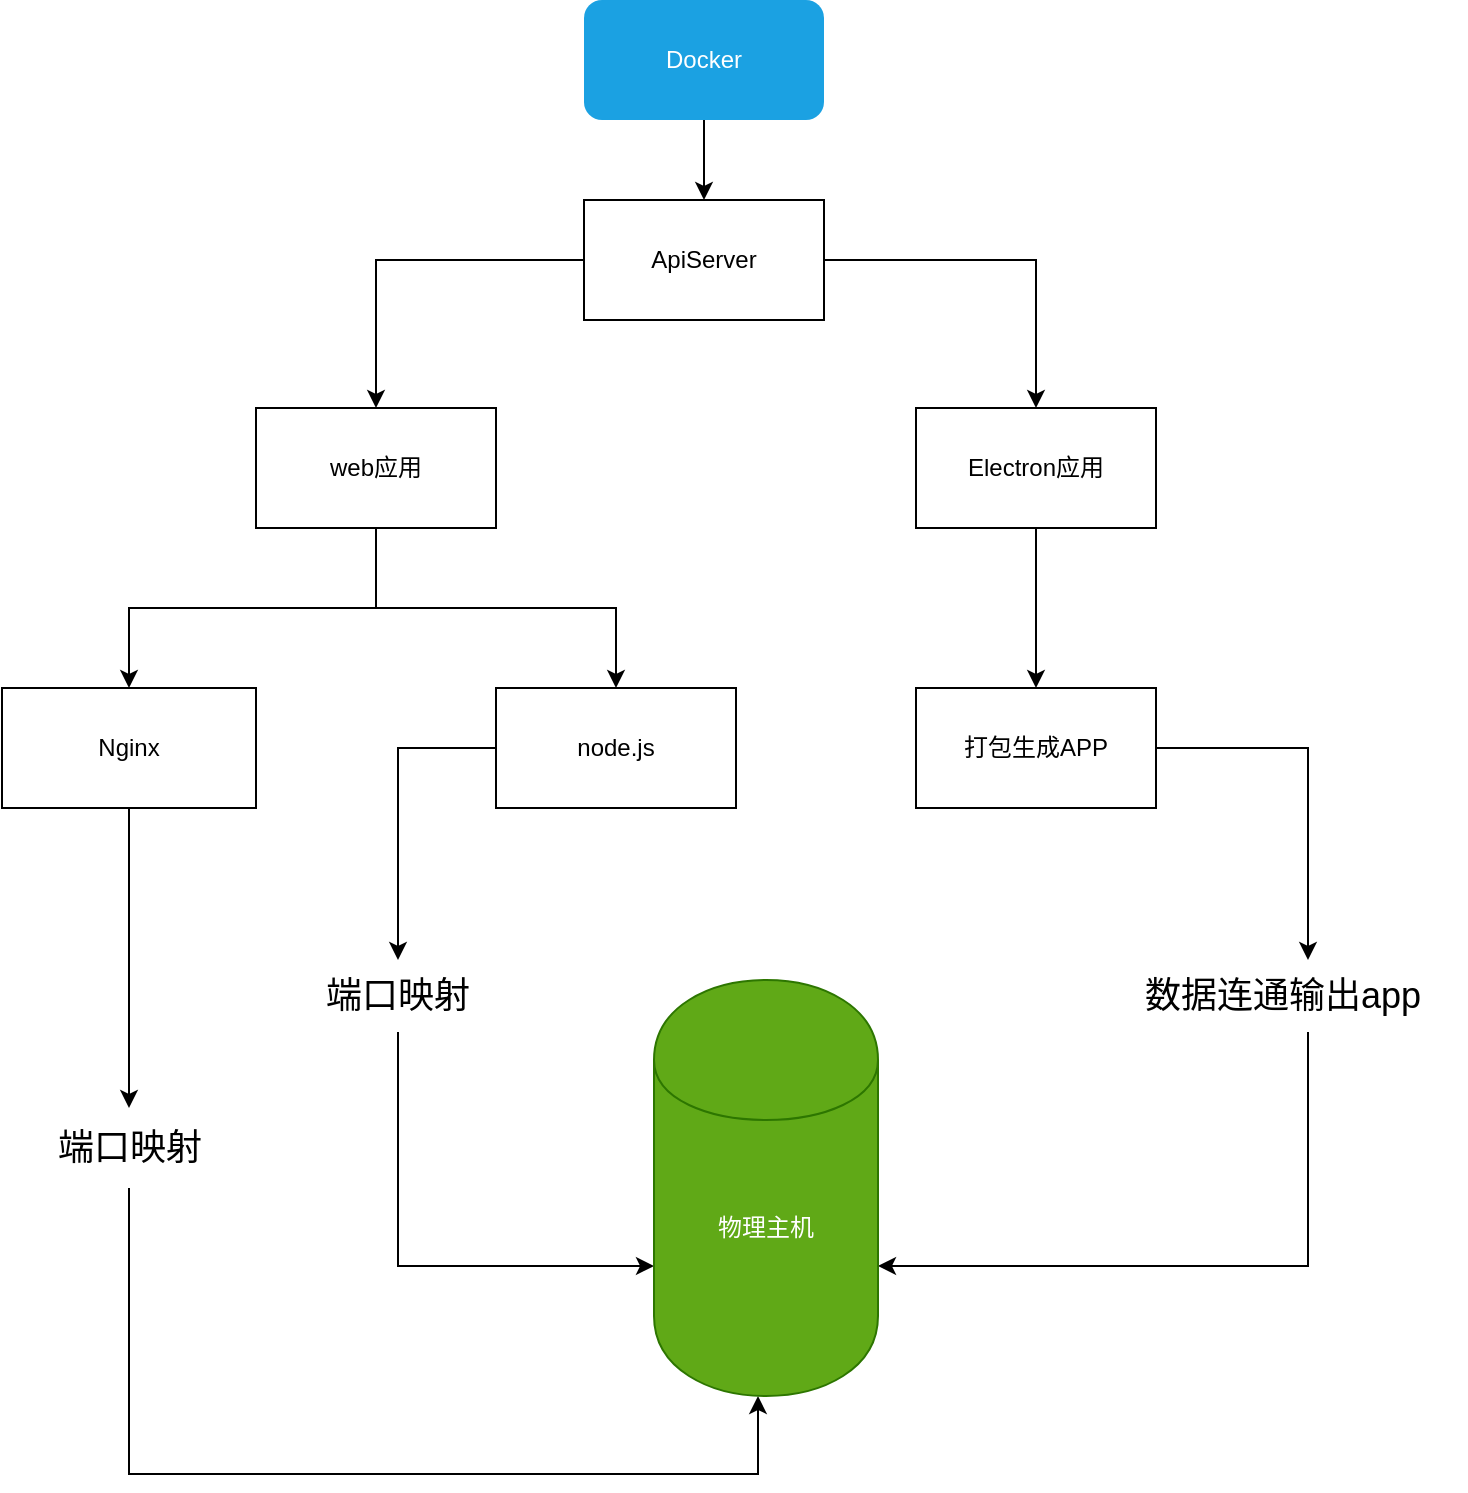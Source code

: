 <mxfile version="13.1.3">
    <diagram id="6hGFLwfOUW9BJ-s0fimq" name="Page-1">
        <mxGraphModel dx="1199" dy="1012" grid="1" gridSize="13" guides="1" tooltips="1" connect="1" arrows="1" fold="1" page="1" pageScale="1" pageWidth="827" pageHeight="1169" background="none" math="0" shadow="0">
            <root>
                <mxCell id="0"/>
                <mxCell id="1" parent="0"/>
                <mxCell id="11" value="" style="edgeStyle=orthogonalEdgeStyle;rounded=0;orthogonalLoop=1;jettySize=auto;html=1;" edge="1" parent="1" source="2" target="10">
                    <mxGeometry relative="1" as="geometry">
                        <Array as="points">
                            <mxPoint x="605" y="160"/>
                        </Array>
                    </mxGeometry>
                </mxCell>
                <mxCell id="13" value="" style="edgeStyle=orthogonalEdgeStyle;rounded=0;orthogonalLoop=1;jettySize=auto;html=1;" edge="1" parent="1" source="2" target="12">
                    <mxGeometry relative="1" as="geometry"/>
                </mxCell>
                <mxCell id="2" value="ApiServer" style="rounded=0;whiteSpace=wrap;html=1;" vertex="1" parent="1">
                    <mxGeometry x="379" y="130" width="120" height="60" as="geometry"/>
                </mxCell>
                <mxCell id="15" value="" style="edgeStyle=orthogonalEdgeStyle;rounded=0;orthogonalLoop=1;jettySize=auto;html=1;shadow=0;comic=0;" edge="1" parent="1" source="12" target="14">
                    <mxGeometry relative="1" as="geometry"/>
                </mxCell>
                <mxCell id="17" value="" style="edgeStyle=orthogonalEdgeStyle;rounded=0;orthogonalLoop=1;jettySize=auto;html=1;shadow=0;comic=0;" edge="1" parent="1" source="12" target="16">
                    <mxGeometry relative="1" as="geometry"/>
                </mxCell>
                <mxCell id="12" value="web应用" style="rounded=0;whiteSpace=wrap;html=1;shadow=0;comic=0;" vertex="1" parent="1">
                    <mxGeometry x="215" y="234" width="120" height="60" as="geometry"/>
                </mxCell>
                <mxCell id="64" style="edgeStyle=orthogonalEdgeStyle;rounded=0;comic=0;orthogonalLoop=1;jettySize=auto;html=1;shadow=0;fontSize=18;" edge="1" parent="1" source="65" target="20">
                    <mxGeometry relative="1" as="geometry">
                        <Array as="points">
                            <mxPoint x="286" y="663"/>
                        </Array>
                    </mxGeometry>
                </mxCell>
                <mxCell id="16" value="node.js" style="rounded=0;whiteSpace=wrap;html=1;shadow=0;comic=0;" vertex="1" parent="1">
                    <mxGeometry x="335" y="374" width="120" height="60" as="geometry"/>
                </mxCell>
                <mxCell id="31" style="edgeStyle=orthogonalEdgeStyle;rounded=0;orthogonalLoop=1;jettySize=auto;html=1;" edge="1" parent="1" source="33" target="20">
                    <mxGeometry relative="1" as="geometry">
                        <mxPoint x="26" y="715" as="targetPoint"/>
                        <Array as="points">
                            <mxPoint x="151" y="767"/>
                            <mxPoint x="466" y="767"/>
                        </Array>
                    </mxGeometry>
                </mxCell>
                <mxCell id="14" value="Nginx" style="rounded=0;whiteSpace=wrap;html=1;shadow=0;comic=0;" vertex="1" parent="1">
                    <mxGeometry x="88" y="374" width="127" height="60" as="geometry"/>
                </mxCell>
                <mxCell id="19" value="" style="edgeStyle=orthogonalEdgeStyle;rounded=0;orthogonalLoop=1;jettySize=auto;html=1;" edge="1" parent="1" source="10" target="18">
                    <mxGeometry relative="1" as="geometry"/>
                </mxCell>
                <mxCell id="10" value="Electron应用" style="rounded=0;whiteSpace=wrap;html=1;" vertex="1" parent="1">
                    <mxGeometry x="545" y="234" width="120" height="60" as="geometry"/>
                </mxCell>
                <mxCell id="32" style="edgeStyle=orthogonalEdgeStyle;rounded=0;orthogonalLoop=1;jettySize=auto;html=1;" edge="1" parent="1" source="57" target="20">
                    <mxGeometry relative="1" as="geometry">
                        <Array as="points">
                            <mxPoint x="741" y="663"/>
                        </Array>
                    </mxGeometry>
                </mxCell>
                <mxCell id="18" value="打包生成APP" style="rounded=0;whiteSpace=wrap;html=1;" vertex="1" parent="1">
                    <mxGeometry x="545" y="374" width="120" height="60" as="geometry"/>
                </mxCell>
                <mxCell id="8" value="" style="edgeStyle=orthogonalEdgeStyle;rounded=0;orthogonalLoop=1;jettySize=auto;html=1;" edge="1" parent="1" source="7" target="2">
                    <mxGeometry relative="1" as="geometry"/>
                </mxCell>
                <mxCell id="7" value="Docker" style="rounded=1;whiteSpace=wrap;html=1;strokeWidth=10;glass=0;comic=0;shadow=0;fillColor=#1ba1e2;strokeColor=none;fontColor=#ffffff;" vertex="1" parent="1">
                    <mxGeometry x="379" y="30" width="120" height="60" as="geometry"/>
                </mxCell>
                <mxCell id="20" value="物理主机" style="shape=cylinder;whiteSpace=wrap;html=1;boundedLbl=1;backgroundOutline=1;fillColor=#60a917;strokeColor=#2D7600;fontColor=#ffffff;" vertex="1" parent="1">
                    <mxGeometry x="414" y="520" width="112" height="208" as="geometry"/>
                </mxCell>
                <UserObject label="端口映射" placeholders="1" name="Variable" id="33">
                    <mxCell style="text;html=1;strokeColor=none;fillColor=none;align=center;verticalAlign=middle;whiteSpace=wrap;overflow=hidden;rounded=1;shadow=0;glass=0;comic=0;fontSize=18;" vertex="1" parent="1">
                        <mxGeometry x="111.5" y="584" width="80" height="40" as="geometry"/>
                    </mxCell>
                </UserObject>
                <mxCell id="35" style="edgeStyle=orthogonalEdgeStyle;rounded=0;orthogonalLoop=1;jettySize=auto;html=1;" edge="1" parent="1" source="14" target="33">
                    <mxGeometry relative="1" as="geometry">
                        <mxPoint x="466.059" y="728" as="targetPoint"/>
                        <mxPoint x="151.471" y="434" as="sourcePoint"/>
                        <Array as="points"/>
                    </mxGeometry>
                </mxCell>
                <UserObject label="数据连通输出app" placeholders="1" name="Variable" id="57">
                    <mxCell style="text;html=1;strokeColor=none;fillColor=none;align=center;verticalAlign=middle;whiteSpace=wrap;overflow=hidden;rounded=1;shadow=0;glass=0;comic=0;fontSize=18;" vertex="1" parent="1">
                        <mxGeometry x="637" y="510" width="183" height="36" as="geometry"/>
                    </mxCell>
                </UserObject>
                <mxCell id="58" style="edgeStyle=orthogonalEdgeStyle;rounded=0;orthogonalLoop=1;jettySize=auto;html=1;" edge="1" parent="1" source="18" target="57">
                    <mxGeometry relative="1" as="geometry">
                        <mxPoint x="665" y="404" as="sourcePoint"/>
                        <mxPoint x="526" y="663.059" as="targetPoint"/>
                        <Array as="points">
                            <mxPoint x="741" y="404"/>
                        </Array>
                    </mxGeometry>
                </mxCell>
                <UserObject label="端口映射" placeholders="1" name="Variable" id="65">
                    <mxCell style="text;html=1;strokeColor=none;fillColor=none;align=center;verticalAlign=middle;whiteSpace=wrap;overflow=hidden;rounded=1;shadow=0;glass=0;comic=0;fontSize=18;" vertex="1" parent="1">
                        <mxGeometry x="246" y="510" width="80" height="36" as="geometry"/>
                    </mxCell>
                </UserObject>
                <mxCell id="66" style="edgeStyle=orthogonalEdgeStyle;rounded=0;comic=0;orthogonalLoop=1;jettySize=auto;html=1;shadow=0;fontSize=18;" edge="1" parent="1" source="16" target="65">
                    <mxGeometry relative="1" as="geometry">
                        <mxPoint x="335.0" y="404" as="sourcePoint"/>
                        <mxPoint x="414" y="663.059" as="targetPoint"/>
                        <Array as="points">
                            <mxPoint x="286" y="404"/>
                        </Array>
                    </mxGeometry>
                </mxCell>
            </root>
        </mxGraphModel>
    </diagram>
</mxfile>